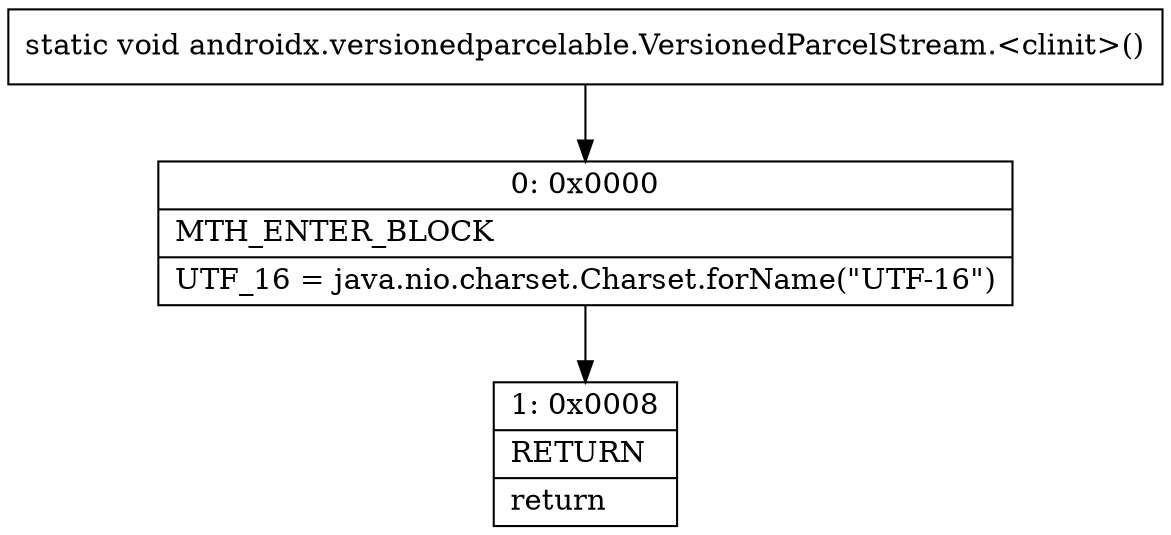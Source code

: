 digraph "CFG forandroidx.versionedparcelable.VersionedParcelStream.\<clinit\>()V" {
Node_0 [shape=record,label="{0\:\ 0x0000|MTH_ENTER_BLOCK\l|UTF_16 = java.nio.charset.Charset.forName(\"UTF\-16\")\l}"];
Node_1 [shape=record,label="{1\:\ 0x0008|RETURN\l|return\l}"];
MethodNode[shape=record,label="{static void androidx.versionedparcelable.VersionedParcelStream.\<clinit\>() }"];
MethodNode -> Node_0;
Node_0 -> Node_1;
}

